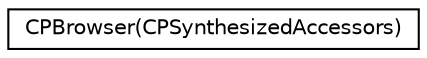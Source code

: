 digraph "Graphical Class Hierarchy"
{
  edge [fontname="Helvetica",fontsize="10",labelfontname="Helvetica",labelfontsize="10"];
  node [fontname="Helvetica",fontsize="10",shape=record];
  rankdir="LR";
  Node1 [label="CPBrowser(CPSynthesizedAccessors)",height=0.2,width=0.4,color="black", fillcolor="white", style="filled",URL="$category_c_p_browser_07_c_p_synthesized_accessors_08.html"];
}
